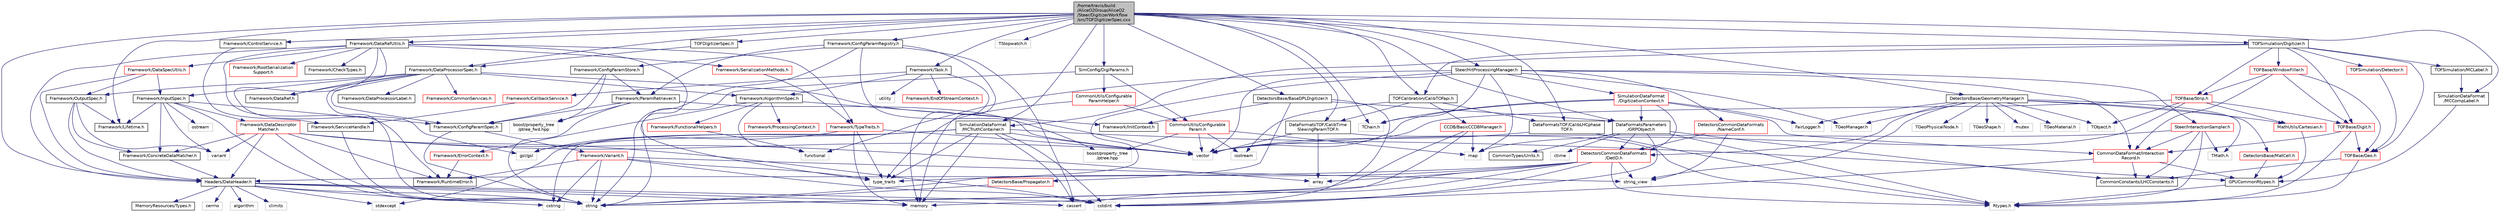 digraph "/home/travis/build/AliceO2Group/AliceO2/Steer/DigitizerWorkflow/src/TOFDigitizerSpec.cxx"
{
 // INTERACTIVE_SVG=YES
  bgcolor="transparent";
  edge [fontname="Helvetica",fontsize="10",labelfontname="Helvetica",labelfontsize="10"];
  node [fontname="Helvetica",fontsize="10",shape=record];
  Node0 [label="/home/travis/build\l/AliceO2Group/AliceO2\l/Steer/DigitizerWorkflow\l/src/TOFDigitizerSpec.cxx",height=0.2,width=0.4,color="black", fillcolor="grey75", style="filled", fontcolor="black"];
  Node0 -> Node1 [color="midnightblue",fontsize="10",style="solid",fontname="Helvetica"];
  Node1 [label="TOFDigitizerSpec.h",height=0.2,width=0.4,color="black",URL="$d7/d11/TOFDigitizerSpec_8h.html"];
  Node1 -> Node2 [color="midnightblue",fontsize="10",style="solid",fontname="Helvetica"];
  Node2 [label="Framework/DataProcessorSpec.h",height=0.2,width=0.4,color="black",URL="$d0/df4/DataProcessorSpec_8h.html"];
  Node2 -> Node3 [color="midnightblue",fontsize="10",style="solid",fontname="Helvetica"];
  Node3 [label="Framework/AlgorithmSpec.h",height=0.2,width=0.4,color="black",URL="$d0/d14/AlgorithmSpec_8h.html"];
  Node3 -> Node4 [color="midnightblue",fontsize="10",style="solid",fontname="Helvetica"];
  Node4 [label="Framework/ProcessingContext.h",height=0.2,width=0.4,color="red",URL="$de/d6a/ProcessingContext_8h.html"];
  Node3 -> Node125 [color="midnightblue",fontsize="10",style="solid",fontname="Helvetica"];
  Node125 [label="Framework/ErrorContext.h",height=0.2,width=0.4,color="red",URL="$d7/dad/ErrorContext_8h.html"];
  Node125 -> Node11 [color="midnightblue",fontsize="10",style="solid",fontname="Helvetica"];
  Node11 [label="Framework/RuntimeError.h",height=0.2,width=0.4,color="black",URL="$d1/d76/RuntimeError_8h.html"];
  Node3 -> Node126 [color="midnightblue",fontsize="10",style="solid",fontname="Helvetica"];
  Node126 [label="Framework/InitContext.h",height=0.2,width=0.4,color="black",URL="$d4/d2b/InitContext_8h.html"];
  Node3 -> Node127 [color="midnightblue",fontsize="10",style="solid",fontname="Helvetica"];
  Node127 [label="Framework/FunctionalHelpers.h",height=0.2,width=0.4,color="red",URL="$de/d9b/FunctionalHelpers_8h.html"];
  Node127 -> Node88 [color="midnightblue",fontsize="10",style="solid",fontname="Helvetica"];
  Node88 [label="functional",height=0.2,width=0.4,color="grey75"];
  Node3 -> Node88 [color="midnightblue",fontsize="10",style="solid",fontname="Helvetica"];
  Node2 -> Node76 [color="midnightblue",fontsize="10",style="solid",fontname="Helvetica"];
  Node76 [label="Framework/ConfigParamSpec.h",height=0.2,width=0.4,color="black",URL="$d0/d1c/ConfigParamSpec_8h.html"];
  Node76 -> Node77 [color="midnightblue",fontsize="10",style="solid",fontname="Helvetica"];
  Node77 [label="Framework/Variant.h",height=0.2,width=0.4,color="red",URL="$de/d56/Variant_8h.html"];
  Node77 -> Node11 [color="midnightblue",fontsize="10",style="solid",fontname="Helvetica"];
  Node77 -> Node24 [color="midnightblue",fontsize="10",style="solid",fontname="Helvetica"];
  Node24 [label="type_traits",height=0.2,width=0.4,color="grey75"];
  Node77 -> Node49 [color="midnightblue",fontsize="10",style="solid",fontname="Helvetica"];
  Node49 [label="cstring",height=0.2,width=0.4,color="grey75"];
  Node77 -> Node47 [color="midnightblue",fontsize="10",style="solid",fontname="Helvetica"];
  Node47 [label="cstdint",height=0.2,width=0.4,color="grey75"];
  Node77 -> Node80 [color="midnightblue",fontsize="10",style="solid",fontname="Helvetica"];
  Node80 [label="string_view",height=0.2,width=0.4,color="grey75"];
  Node77 -> Node52 [color="midnightblue",fontsize="10",style="solid",fontname="Helvetica"];
  Node52 [label="string",height=0.2,width=0.4,color="grey75"];
  Node76 -> Node52 [color="midnightblue",fontsize="10",style="solid",fontname="Helvetica"];
  Node2 -> Node129 [color="midnightblue",fontsize="10",style="solid",fontname="Helvetica"];
  Node129 [label="Framework/DataProcessorLabel.h",height=0.2,width=0.4,color="black",URL="$d1/df2/DataProcessorLabel_8h.html"];
  Node2 -> Node6 [color="midnightblue",fontsize="10",style="solid",fontname="Helvetica"];
  Node6 [label="Framework/DataRef.h",height=0.2,width=0.4,color="black",URL="$d5/dfb/DataRef_8h.html"];
  Node2 -> Node58 [color="midnightblue",fontsize="10",style="solid",fontname="Helvetica"];
  Node58 [label="Framework/InputSpec.h",height=0.2,width=0.4,color="black",URL="$d5/d3f/InputSpec_8h.html"];
  Node58 -> Node55 [color="midnightblue",fontsize="10",style="solid",fontname="Helvetica"];
  Node55 [label="Framework/Lifetime.h",height=0.2,width=0.4,color="black",URL="$dc/dca/Lifetime_8h.html"];
  Node58 -> Node56 [color="midnightblue",fontsize="10",style="solid",fontname="Helvetica"];
  Node56 [label="Framework/ConcreteDataMatcher.h",height=0.2,width=0.4,color="black",URL="$d0/d1b/ConcreteDataMatcher_8h.html"];
  Node56 -> Node46 [color="midnightblue",fontsize="10",style="solid",fontname="Helvetica"];
  Node46 [label="Headers/DataHeader.h",height=0.2,width=0.4,color="black",URL="$dc/dcd/DataHeader_8h.html"];
  Node46 -> Node47 [color="midnightblue",fontsize="10",style="solid",fontname="Helvetica"];
  Node46 -> Node18 [color="midnightblue",fontsize="10",style="solid",fontname="Helvetica"];
  Node18 [label="memory",height=0.2,width=0.4,color="grey75"];
  Node46 -> Node48 [color="midnightblue",fontsize="10",style="solid",fontname="Helvetica"];
  Node48 [label="cassert",height=0.2,width=0.4,color="grey75"];
  Node46 -> Node49 [color="midnightblue",fontsize="10",style="solid",fontname="Helvetica"];
  Node46 -> Node50 [color="midnightblue",fontsize="10",style="solid",fontname="Helvetica"];
  Node50 [label="algorithm",height=0.2,width=0.4,color="grey75"];
  Node46 -> Node51 [color="midnightblue",fontsize="10",style="solid",fontname="Helvetica"];
  Node51 [label="stdexcept",height=0.2,width=0.4,color="grey75"];
  Node46 -> Node52 [color="midnightblue",fontsize="10",style="solid",fontname="Helvetica"];
  Node46 -> Node53 [color="midnightblue",fontsize="10",style="solid",fontname="Helvetica"];
  Node53 [label="climits",height=0.2,width=0.4,color="grey75"];
  Node46 -> Node20 [color="midnightblue",fontsize="10",style="solid",fontname="Helvetica"];
  Node20 [label="MemoryResources/Types.h",height=0.2,width=0.4,color="black",URL="$d7/df8/Types_8h.html"];
  Node46 -> Node54 [color="midnightblue",fontsize="10",style="solid",fontname="Helvetica"];
  Node54 [label="cerrno",height=0.2,width=0.4,color="grey75"];
  Node58 -> Node59 [color="midnightblue",fontsize="10",style="solid",fontname="Helvetica"];
  Node59 [label="Framework/DataDescriptor\lMatcher.h",height=0.2,width=0.4,color="red",URL="$d3/da3/DataDescriptorMatcher_8h.html"];
  Node59 -> Node56 [color="midnightblue",fontsize="10",style="solid",fontname="Helvetica"];
  Node59 -> Node11 [color="midnightblue",fontsize="10",style="solid",fontname="Helvetica"];
  Node59 -> Node46 [color="midnightblue",fontsize="10",style="solid",fontname="Helvetica"];
  Node59 -> Node32 [color="midnightblue",fontsize="10",style="solid",fontname="Helvetica"];
  Node32 [label="array",height=0.2,width=0.4,color="grey75"];
  Node59 -> Node47 [color="midnightblue",fontsize="10",style="solid",fontname="Helvetica"];
  Node59 -> Node52 [color="midnightblue",fontsize="10",style="solid",fontname="Helvetica"];
  Node59 -> Node57 [color="midnightblue",fontsize="10",style="solid",fontname="Helvetica"];
  Node57 [label="variant",height=0.2,width=0.4,color="grey75"];
  Node59 -> Node25 [color="midnightblue",fontsize="10",style="solid",fontname="Helvetica"];
  Node25 [label="vector",height=0.2,width=0.4,color="grey75"];
  Node58 -> Node76 [color="midnightblue",fontsize="10",style="solid",fontname="Helvetica"];
  Node58 -> Node52 [color="midnightblue",fontsize="10",style="solid",fontname="Helvetica"];
  Node58 -> Node81 [color="midnightblue",fontsize="10",style="solid",fontname="Helvetica"];
  Node81 [label="ostream",height=0.2,width=0.4,color="grey75"];
  Node58 -> Node57 [color="midnightblue",fontsize="10",style="solid",fontname="Helvetica"];
  Node2 -> Node45 [color="midnightblue",fontsize="10",style="solid",fontname="Helvetica"];
  Node45 [label="Framework/OutputSpec.h",height=0.2,width=0.4,color="black",URL="$db/d2d/OutputSpec_8h.html"];
  Node45 -> Node46 [color="midnightblue",fontsize="10",style="solid",fontname="Helvetica"];
  Node45 -> Node55 [color="midnightblue",fontsize="10",style="solid",fontname="Helvetica"];
  Node45 -> Node56 [color="midnightblue",fontsize="10",style="solid",fontname="Helvetica"];
  Node45 -> Node57 [color="midnightblue",fontsize="10",style="solid",fontname="Helvetica"];
  Node2 -> Node130 [color="midnightblue",fontsize="10",style="solid",fontname="Helvetica"];
  Node130 [label="Framework/CommonServices.h",height=0.2,width=0.4,color="red",URL="$d8/d02/CommonServices_8h.html"];
  Node2 -> Node52 [color="midnightblue",fontsize="10",style="solid",fontname="Helvetica"];
  Node2 -> Node25 [color="midnightblue",fontsize="10",style="solid",fontname="Helvetica"];
  Node0 -> Node131 [color="midnightblue",fontsize="10",style="solid",fontname="Helvetica"];
  Node131 [label="Framework/ControlService.h",height=0.2,width=0.4,color="black",URL="$d2/d43/ControlService_8h.html"];
  Node131 -> Node107 [color="midnightblue",fontsize="10",style="solid",fontname="Helvetica"];
  Node107 [label="Framework/ServiceHandle.h",height=0.2,width=0.4,color="black",URL="$d3/d28/ServiceHandle_8h.html"];
  Node107 -> Node52 [color="midnightblue",fontsize="10",style="solid",fontname="Helvetica"];
  Node0 -> Node132 [color="midnightblue",fontsize="10",style="solid",fontname="Helvetica"];
  Node132 [label="Framework/ConfigParamRegistry.h",height=0.2,width=0.4,color="black",URL="$de/dc6/ConfigParamRegistry_8h.html"];
  Node132 -> Node133 [color="midnightblue",fontsize="10",style="solid",fontname="Helvetica"];
  Node133 [label="Framework/ParamRetriever.h",height=0.2,width=0.4,color="black",URL="$df/d72/ParamRetriever_8h.html"];
  Node133 -> Node76 [color="midnightblue",fontsize="10",style="solid",fontname="Helvetica"];
  Node133 -> Node134 [color="midnightblue",fontsize="10",style="solid",fontname="Helvetica"];
  Node134 [label="boost/property_tree\l/ptree_fwd.hpp",height=0.2,width=0.4,color="grey75"];
  Node133 -> Node52 [color="midnightblue",fontsize="10",style="solid",fontname="Helvetica"];
  Node133 -> Node25 [color="midnightblue",fontsize="10",style="solid",fontname="Helvetica"];
  Node132 -> Node135 [color="midnightblue",fontsize="10",style="solid",fontname="Helvetica"];
  Node135 [label="Framework/ConfigParamStore.h",height=0.2,width=0.4,color="black",URL="$dd/daf/ConfigParamStore_8h.html"];
  Node135 -> Node133 [color="midnightblue",fontsize="10",style="solid",fontname="Helvetica"];
  Node135 -> Node76 [color="midnightblue",fontsize="10",style="solid",fontname="Helvetica"];
  Node135 -> Node134 [color="midnightblue",fontsize="10",style="solid",fontname="Helvetica"];
  Node132 -> Node116 [color="midnightblue",fontsize="10",style="solid",fontname="Helvetica"];
  Node116 [label="boost/property_tree\l/ptree.hpp",height=0.2,width=0.4,color="grey75"];
  Node132 -> Node18 [color="midnightblue",fontsize="10",style="solid",fontname="Helvetica"];
  Node132 -> Node52 [color="midnightblue",fontsize="10",style="solid",fontname="Helvetica"];
  Node132 -> Node48 [color="midnightblue",fontsize="10",style="solid",fontname="Helvetica"];
  Node0 -> Node2 [color="midnightblue",fontsize="10",style="solid",fontname="Helvetica"];
  Node0 -> Node7 [color="midnightblue",fontsize="10",style="solid",fontname="Helvetica"];
  Node7 [label="Framework/DataRefUtils.h",height=0.2,width=0.4,color="black",URL="$d5/db8/DataRefUtils_8h.html"];
  Node7 -> Node6 [color="midnightblue",fontsize="10",style="solid",fontname="Helvetica"];
  Node7 -> Node8 [color="midnightblue",fontsize="10",style="solid",fontname="Helvetica"];
  Node8 [label="Framework/RootSerialization\lSupport.h",height=0.2,width=0.4,color="red",URL="$db/dff/RootSerializationSupport_8h.html"];
  Node7 -> Node22 [color="midnightblue",fontsize="10",style="solid",fontname="Helvetica"];
  Node22 [label="Framework/SerializationMethods.h",height=0.2,width=0.4,color="red",URL="$d1/d53/SerializationMethods_8h.html",tooltip="Type wrappers for enfording a specific serialization method. "];
  Node22 -> Node23 [color="midnightblue",fontsize="10",style="solid",fontname="Helvetica"];
  Node23 [label="Framework/TypeTraits.h",height=0.2,width=0.4,color="red",URL="$d0/d95/TypeTraits_8h.html"];
  Node23 -> Node24 [color="midnightblue",fontsize="10",style="solid",fontname="Helvetica"];
  Node23 -> Node25 [color="midnightblue",fontsize="10",style="solid",fontname="Helvetica"];
  Node23 -> Node18 [color="midnightblue",fontsize="10",style="solid",fontname="Helvetica"];
  Node23 -> Node29 [color="midnightblue",fontsize="10",style="solid",fontname="Helvetica"];
  Node29 [label="gsl/gsl",height=0.2,width=0.4,color="grey75"];
  Node7 -> Node44 [color="midnightblue",fontsize="10",style="solid",fontname="Helvetica"];
  Node44 [label="Framework/DataSpecUtils.h",height=0.2,width=0.4,color="red",URL="$d6/d68/DataSpecUtils_8h.html"];
  Node44 -> Node45 [color="midnightblue",fontsize="10",style="solid",fontname="Helvetica"];
  Node44 -> Node58 [color="midnightblue",fontsize="10",style="solid",fontname="Helvetica"];
  Node44 -> Node46 [color="midnightblue",fontsize="10",style="solid",fontname="Helvetica"];
  Node7 -> Node23 [color="midnightblue",fontsize="10",style="solid",fontname="Helvetica"];
  Node7 -> Node46 [color="midnightblue",fontsize="10",style="solid",fontname="Helvetica"];
  Node7 -> Node84 [color="midnightblue",fontsize="10",style="solid",fontname="Helvetica"];
  Node84 [label="Framework/CheckTypes.h",height=0.2,width=0.4,color="black",URL="$d1/d00/CheckTypes_8h.html"];
  Node7 -> Node11 [color="midnightblue",fontsize="10",style="solid",fontname="Helvetica"];
  Node7 -> Node29 [color="midnightblue",fontsize="10",style="solid",fontname="Helvetica"];
  Node7 -> Node24 [color="midnightblue",fontsize="10",style="solid",fontname="Helvetica"];
  Node0 -> Node55 [color="midnightblue",fontsize="10",style="solid",fontname="Helvetica"];
  Node0 -> Node136 [color="midnightblue",fontsize="10",style="solid",fontname="Helvetica"];
  Node136 [label="Framework/Task.h",height=0.2,width=0.4,color="black",URL="$df/d4f/Task_8h.html"];
  Node136 -> Node3 [color="midnightblue",fontsize="10",style="solid",fontname="Helvetica"];
  Node136 -> Node137 [color="midnightblue",fontsize="10",style="solid",fontname="Helvetica"];
  Node137 [label="Framework/CallbackService.h",height=0.2,width=0.4,color="red",URL="$d9/d7f/CallbackService_8h.html"];
  Node137 -> Node107 [color="midnightblue",fontsize="10",style="solid",fontname="Helvetica"];
  Node136 -> Node140 [color="midnightblue",fontsize="10",style="solid",fontname="Helvetica"];
  Node140 [label="Framework/EndOfStreamContext.h",height=0.2,width=0.4,color="red",URL="$d0/d77/EndOfStreamContext_8h.html"];
  Node136 -> Node31 [color="midnightblue",fontsize="10",style="solid",fontname="Helvetica"];
  Node31 [label="utility",height=0.2,width=0.4,color="grey75"];
  Node136 -> Node18 [color="midnightblue",fontsize="10",style="solid",fontname="Helvetica"];
  Node0 -> Node46 [color="midnightblue",fontsize="10",style="solid",fontname="Helvetica"];
  Node0 -> Node141 [color="midnightblue",fontsize="10",style="solid",fontname="Helvetica"];
  Node141 [label="TStopwatch.h",height=0.2,width=0.4,color="grey75"];
  Node0 -> Node142 [color="midnightblue",fontsize="10",style="solid",fontname="Helvetica"];
  Node142 [label="Steer/HitProcessingManager.h",height=0.2,width=0.4,color="black",URL="$dd/d40/HitProcessingManager_8h.html"];
  Node142 -> Node143 [color="midnightblue",fontsize="10",style="solid",fontname="Helvetica"];
  Node143 [label="CommonDataFormat/Interaction\lRecord.h",height=0.2,width=0.4,color="red",URL="$d9/d80/InteractionRecord_8h.html"];
  Node143 -> Node144 [color="midnightblue",fontsize="10",style="solid",fontname="Helvetica"];
  Node144 [label="GPUCommonRtypes.h",height=0.2,width=0.4,color="black",URL="$d2/d45/GPUCommonRtypes_8h.html"];
  Node144 -> Node145 [color="midnightblue",fontsize="10",style="solid",fontname="Helvetica"];
  Node145 [label="Rtypes.h",height=0.2,width=0.4,color="grey75"];
  Node143 -> Node47 [color="midnightblue",fontsize="10",style="solid",fontname="Helvetica"];
  Node143 -> Node147 [color="midnightblue",fontsize="10",style="solid",fontname="Helvetica"];
  Node147 [label="CommonConstants/LHCConstants.h",height=0.2,width=0.4,color="black",URL="$d4/dc6/LHCConstants_8h.html",tooltip="Header to collect LHC related constants. "];
  Node142 -> Node148 [color="midnightblue",fontsize="10",style="solid",fontname="Helvetica"];
  Node148 [label="SimulationDataFormat\l/DigitizationContext.h",height=0.2,width=0.4,color="red",URL="$d1/def/DigitizationContext_8h.html"];
  Node148 -> Node25 [color="midnightblue",fontsize="10",style="solid",fontname="Helvetica"];
  Node148 -> Node149 [color="midnightblue",fontsize="10",style="solid",fontname="Helvetica"];
  Node149 [label="TChain.h",height=0.2,width=0.4,color="grey75"];
  Node148 -> Node143 [color="midnightblue",fontsize="10",style="solid",fontname="Helvetica"];
  Node148 -> Node153 [color="midnightblue",fontsize="10",style="solid",fontname="Helvetica"];
  Node153 [label="DetectorsCommonDataFormats\l/DetID.h",height=0.2,width=0.4,color="red",URL="$d6/d31/DetID_8h.html"];
  Node153 -> Node145 [color="midnightblue",fontsize="10",style="solid",fontname="Helvetica"];
  Node153 -> Node32 [color="midnightblue",fontsize="10",style="solid",fontname="Helvetica"];
  Node153 -> Node48 [color="midnightblue",fontsize="10",style="solid",fontname="Helvetica"];
  Node153 -> Node47 [color="midnightblue",fontsize="10",style="solid",fontname="Helvetica"];
  Node153 -> Node80 [color="midnightblue",fontsize="10",style="solid",fontname="Helvetica"];
  Node153 -> Node52 [color="midnightblue",fontsize="10",style="solid",fontname="Helvetica"];
  Node153 -> Node24 [color="midnightblue",fontsize="10",style="solid",fontname="Helvetica"];
  Node153 -> Node46 [color="midnightblue",fontsize="10",style="solid",fontname="Helvetica"];
  Node148 -> Node163 [color="midnightblue",fontsize="10",style="solid",fontname="Helvetica"];
  Node163 [label="DataFormatsParameters\l/GRPObject.h",height=0.2,width=0.4,color="black",URL="$de/d28/GRPObject_8h.html",tooltip="Header of the General Run Parameters object. "];
  Node163 -> Node145 [color="midnightblue",fontsize="10",style="solid",fontname="Helvetica"];
  Node163 -> Node47 [color="midnightblue",fontsize="10",style="solid",fontname="Helvetica"];
  Node163 -> Node164 [color="midnightblue",fontsize="10",style="solid",fontname="Helvetica"];
  Node164 [label="ctime",height=0.2,width=0.4,color="grey75"];
  Node163 -> Node147 [color="midnightblue",fontsize="10",style="solid",fontname="Helvetica"];
  Node163 -> Node165 [color="midnightblue",fontsize="10",style="solid",fontname="Helvetica"];
  Node165 [label="CommonTypes/Units.h",height=0.2,width=0.4,color="black",URL="$da/d58/Units_8h.html",tooltip="Header to collect definitions for different units. "];
  Node163 -> Node153 [color="midnightblue",fontsize="10",style="solid",fontname="Helvetica"];
  Node148 -> Node166 [color="midnightblue",fontsize="10",style="solid",fontname="Helvetica"];
  Node166 [label="FairLogger.h",height=0.2,width=0.4,color="grey75"];
  Node142 -> Node167 [color="midnightblue",fontsize="10",style="solid",fontname="Helvetica"];
  Node167 [label="Steer/InteractionSampler.h",height=0.2,width=0.4,color="red",URL="$df/dff/InteractionSampler_8h.html"];
  Node167 -> Node145 [color="midnightblue",fontsize="10",style="solid",fontname="Helvetica"];
  Node167 -> Node168 [color="midnightblue",fontsize="10",style="solid",fontname="Helvetica"];
  Node168 [label="TMath.h",height=0.2,width=0.4,color="grey75"];
  Node167 -> Node25 [color="midnightblue",fontsize="10",style="solid",fontname="Helvetica"];
  Node167 -> Node143 [color="midnightblue",fontsize="10",style="solid",fontname="Helvetica"];
  Node167 -> Node147 [color="midnightblue",fontsize="10",style="solid",fontname="Helvetica"];
  Node142 -> Node173 [color="midnightblue",fontsize="10",style="solid",fontname="Helvetica"];
  Node173 [label="DetectorsCommonDataFormats\l/NameConf.h",height=0.2,width=0.4,color="red",URL="$d7/d61/NameConf_8h.html",tooltip="Definition of the Names Generator class. "];
  Node173 -> Node153 [color="midnightblue",fontsize="10",style="solid",fontname="Helvetica"];
  Node173 -> Node80 [color="midnightblue",fontsize="10",style="solid",fontname="Helvetica"];
  Node142 -> Node176 [color="midnightblue",fontsize="10",style="solid",fontname="Helvetica"];
  Node176 [label="TGeoManager.h",height=0.2,width=0.4,color="grey75"];
  Node142 -> Node52 [color="midnightblue",fontsize="10",style="solid",fontname="Helvetica"];
  Node142 -> Node25 [color="midnightblue",fontsize="10",style="solid",fontname="Helvetica"];
  Node142 -> Node34 [color="midnightblue",fontsize="10",style="solid",fontname="Helvetica"];
  Node34 [label="map",height=0.2,width=0.4,color="grey75"];
  Node142 -> Node88 [color="midnightblue",fontsize="10",style="solid",fontname="Helvetica"];
  Node142 -> Node149 [color="midnightblue",fontsize="10",style="solid",fontname="Helvetica"];
  Node0 -> Node149 [color="midnightblue",fontsize="10",style="solid",fontname="Helvetica"];
  Node0 -> Node177 [color="midnightblue",fontsize="10",style="solid",fontname="Helvetica"];
  Node177 [label="DetectorsBase/GeometryManager.h",height=0.2,width=0.4,color="black",URL="$db/dcc/Detectors_2Base_2include_2DetectorsBase_2GeometryManager_8h.html"];
  Node177 -> Node176 [color="midnightblue",fontsize="10",style="solid",fontname="Helvetica"];
  Node177 -> Node178 [color="midnightblue",fontsize="10",style="solid",fontname="Helvetica"];
  Node178 [label="TGeoMaterial.h",height=0.2,width=0.4,color="grey75"];
  Node177 -> Node179 [color="midnightblue",fontsize="10",style="solid",fontname="Helvetica"];
  Node179 [label="TGeoPhysicalNode.h",height=0.2,width=0.4,color="grey75"];
  Node177 -> Node180 [color="midnightblue",fontsize="10",style="solid",fontname="Helvetica"];
  Node180 [label="TGeoShape.h",height=0.2,width=0.4,color="grey75"];
  Node177 -> Node168 [color="midnightblue",fontsize="10",style="solid",fontname="Helvetica"];
  Node177 -> Node181 [color="midnightblue",fontsize="10",style="solid",fontname="Helvetica"];
  Node181 [label="TObject.h",height=0.2,width=0.4,color="grey75"];
  Node177 -> Node80 [color="midnightblue",fontsize="10",style="solid",fontname="Helvetica"];
  Node177 -> Node153 [color="midnightblue",fontsize="10",style="solid",fontname="Helvetica"];
  Node177 -> Node166 [color="midnightblue",fontsize="10",style="solid",fontname="Helvetica"];
  Node177 -> Node182 [color="midnightblue",fontsize="10",style="solid",fontname="Helvetica"];
  Node182 [label="MathUtils/Cartesian.h",height=0.2,width=0.4,color="red",URL="$dc/d73/Cartesian_8h.html"];
  Node182 -> Node144 [color="midnightblue",fontsize="10",style="solid",fontname="Helvetica"];
  Node177 -> Node192 [color="midnightblue",fontsize="10",style="solid",fontname="Helvetica"];
  Node192 [label="DetectorsBase/MatCell.h",height=0.2,width=0.4,color="red",URL="$db/dba/MatCell_8h.html",tooltip="Declarations for material properties of the cell (voxel) "];
  Node192 -> Node144 [color="midnightblue",fontsize="10",style="solid",fontname="Helvetica"];
  Node177 -> Node19 [color="midnightblue",fontsize="10",style="solid",fontname="Helvetica"];
  Node19 [label="mutex",height=0.2,width=0.4,color="grey75"];
  Node0 -> Node193 [color="midnightblue",fontsize="10",style="solid",fontname="Helvetica"];
  Node193 [label="TOFSimulation/Digitizer.h",height=0.2,width=0.4,color="black",URL="$d0/d85/TOF_2simulation_2include_2TOFSimulation_2Digitizer_8h.html"];
  Node193 -> Node194 [color="midnightblue",fontsize="10",style="solid",fontname="Helvetica"];
  Node194 [label="TOFBase/Geo.h",height=0.2,width=0.4,color="red",URL="$d4/d54/Geo_8h.html"];
  Node194 -> Node145 [color="midnightblue",fontsize="10",style="solid",fontname="Helvetica"];
  Node194 -> Node147 [color="midnightblue",fontsize="10",style="solid",fontname="Helvetica"];
  Node193 -> Node205 [color="midnightblue",fontsize="10",style="solid",fontname="Helvetica"];
  Node205 [label="TOFBase/Digit.h",height=0.2,width=0.4,color="red",URL="$d1/d90/Detectors_2TOF_2base_2include_2TOFBase_2Digit_8h.html"];
  Node205 -> Node145 [color="midnightblue",fontsize="10",style="solid",fontname="Helvetica"];
  Node205 -> Node194 [color="midnightblue",fontsize="10",style="solid",fontname="Helvetica"];
  Node205 -> Node143 [color="midnightblue",fontsize="10",style="solid",fontname="Helvetica"];
  Node193 -> Node208 [color="midnightblue",fontsize="10",style="solid",fontname="Helvetica"];
  Node208 [label="TOFBase/Strip.h",height=0.2,width=0.4,color="red",URL="$dd/d77/Strip_8h.html"];
  Node208 -> Node205 [color="midnightblue",fontsize="10",style="solid",fontname="Helvetica"];
  Node208 -> Node181 [color="midnightblue",fontsize="10",style="solid",fontname="Helvetica"];
  Node208 -> Node34 [color="midnightblue",fontsize="10",style="solid",fontname="Helvetica"];
  Node208 -> Node25 [color="midnightblue",fontsize="10",style="solid",fontname="Helvetica"];
  Node208 -> Node182 [color="midnightblue",fontsize="10",style="solid",fontname="Helvetica"];
  Node193 -> Node210 [color="midnightblue",fontsize="10",style="solid",fontname="Helvetica"];
  Node210 [label="TOFBase/WindowFiller.h",height=0.2,width=0.4,color="red",URL="$d0/de5/WindowFiller_8h.html"];
  Node210 -> Node194 [color="midnightblue",fontsize="10",style="solid",fontname="Helvetica"];
  Node210 -> Node205 [color="midnightblue",fontsize="10",style="solid",fontname="Helvetica"];
  Node210 -> Node208 [color="midnightblue",fontsize="10",style="solid",fontname="Helvetica"];
  Node210 -> Node143 [color="midnightblue",fontsize="10",style="solid",fontname="Helvetica"];
  Node193 -> Node211 [color="midnightblue",fontsize="10",style="solid",fontname="Helvetica"];
  Node211 [label="TOFSimulation/Detector.h",height=0.2,width=0.4,color="red",URL="$d5/d3c/TOF_2simulation_2include_2TOFSimulation_2Detector_8h.html"];
  Node211 -> Node194 [color="midnightblue",fontsize="10",style="solid",fontname="Helvetica"];
  Node193 -> Node223 [color="midnightblue",fontsize="10",style="solid",fontname="Helvetica"];
  Node223 [label="SimulationDataFormat\l/MCTruthContainer.h",height=0.2,width=0.4,color="black",URL="$db/d14/MCTruthContainer_8h.html",tooltip="Definition of a container to keep Monte Carlo truth external to simulation objects. "];
  Node223 -> Node144 [color="midnightblue",fontsize="10",style="solid",fontname="Helvetica"];
  Node223 -> Node47 [color="midnightblue",fontsize="10",style="solid",fontname="Helvetica"];
  Node223 -> Node48 [color="midnightblue",fontsize="10",style="solid",fontname="Helvetica"];
  Node223 -> Node51 [color="midnightblue",fontsize="10",style="solid",fontname="Helvetica"];
  Node223 -> Node29 [color="midnightblue",fontsize="10",style="solid",fontname="Helvetica"];
  Node223 -> Node24 [color="midnightblue",fontsize="10",style="solid",fontname="Helvetica"];
  Node223 -> Node49 [color="midnightblue",fontsize="10",style="solid",fontname="Helvetica"];
  Node223 -> Node18 [color="midnightblue",fontsize="10",style="solid",fontname="Helvetica"];
  Node223 -> Node25 [color="midnightblue",fontsize="10",style="solid",fontname="Helvetica"];
  Node193 -> Node224 [color="midnightblue",fontsize="10",style="solid",fontname="Helvetica"];
  Node224 [label="TOFSimulation/MCLabel.h",height=0.2,width=0.4,color="black",URL="$df/d5b/Detectors_2TOF_2simulation_2include_2TOFSimulation_2MCLabel_8h.html"];
  Node224 -> Node225 [color="midnightblue",fontsize="10",style="solid",fontname="Helvetica"];
  Node225 [label="SimulationDataFormat\l/MCCompLabel.h",height=0.2,width=0.4,color="black",URL="$d7/dcd/MCCompLabel_8h.html"];
  Node225 -> Node144 [color="midnightblue",fontsize="10",style="solid",fontname="Helvetica"];
  Node193 -> Node226 [color="midnightblue",fontsize="10",style="solid",fontname="Helvetica"];
  Node226 [label="TOFCalibration/CalibTOFapi.h",height=0.2,width=0.4,color="black",URL="$d7/d65/CalibTOFapi_8h.html",tooltip="Class to use TOF calibration (decalibration, calibration) "];
  Node226 -> Node201 [color="midnightblue",fontsize="10",style="solid",fontname="Helvetica"];
  Node201 [label="iostream",height=0.2,width=0.4,color="grey75"];
  Node226 -> Node227 [color="midnightblue",fontsize="10",style="solid",fontname="Helvetica"];
  Node227 [label="CCDB/BasicCCDBManager.h",height=0.2,width=0.4,color="red",URL="$d5/df3/BasicCCDBManager_8h.html"];
  Node227 -> Node52 [color="midnightblue",fontsize="10",style="solid",fontname="Helvetica"];
  Node227 -> Node34 [color="midnightblue",fontsize="10",style="solid",fontname="Helvetica"];
  Node227 -> Node18 [color="midnightblue",fontsize="10",style="solid",fontname="Helvetica"];
  Node226 -> Node234 [color="midnightblue",fontsize="10",style="solid",fontname="Helvetica"];
  Node234 [label="DataFormatsTOF/CalibLHCphase\lTOF.h",height=0.2,width=0.4,color="black",URL="$d8/de0/CalibLHCphaseTOF_8h.html",tooltip="Class to store the output of the matching to TOF for calibration. "];
  Node234 -> Node25 [color="midnightblue",fontsize="10",style="solid",fontname="Helvetica"];
  Node234 -> Node145 [color="midnightblue",fontsize="10",style="solid",fontname="Helvetica"];
  Node226 -> Node235 [color="midnightblue",fontsize="10",style="solid",fontname="Helvetica"];
  Node235 [label="DataFormatsTOF/CalibTime\lSlewingParamTOF.h",height=0.2,width=0.4,color="black",URL="$d3/d81/CalibTimeSlewingParamTOF_8h.html",tooltip="Class to store the output of the matching to TOF for calibration. "];
  Node235 -> Node25 [color="midnightblue",fontsize="10",style="solid",fontname="Helvetica"];
  Node235 -> Node32 [color="midnightblue",fontsize="10",style="solid",fontname="Helvetica"];
  Node235 -> Node145 [color="midnightblue",fontsize="10",style="solid",fontname="Helvetica"];
  Node0 -> Node163 [color="midnightblue",fontsize="10",style="solid",fontname="Helvetica"];
  Node0 -> Node225 [color="midnightblue",fontsize="10",style="solid",fontname="Helvetica"];
  Node0 -> Node223 [color="midnightblue",fontsize="10",style="solid",fontname="Helvetica"];
  Node0 -> Node234 [color="midnightblue",fontsize="10",style="solid",fontname="Helvetica"];
  Node0 -> Node235 [color="midnightblue",fontsize="10",style="solid",fontname="Helvetica"];
  Node0 -> Node226 [color="midnightblue",fontsize="10",style="solid",fontname="Helvetica"];
  Node0 -> Node236 [color="midnightblue",fontsize="10",style="solid",fontname="Helvetica"];
  Node236 [label="SimConfig/DigiParams.h",height=0.2,width=0.4,color="black",URL="$d5/dd5/Common_2SimConfig_2include_2SimConfig_2DigiParams_8h.html"];
  Node236 -> Node200 [color="midnightblue",fontsize="10",style="solid",fontname="Helvetica"];
  Node200 [label="CommonUtils/Configurable\lParam.h",height=0.2,width=0.4,color="red",URL="$db/d2c/ConfigurableParam_8h.html"];
  Node200 -> Node25 [color="midnightblue",fontsize="10",style="solid",fontname="Helvetica"];
  Node200 -> Node34 [color="midnightblue",fontsize="10",style="solid",fontname="Helvetica"];
  Node200 -> Node116 [color="midnightblue",fontsize="10",style="solid",fontname="Helvetica"];
  Node200 -> Node201 [color="midnightblue",fontsize="10",style="solid",fontname="Helvetica"];
  Node236 -> Node202 [color="midnightblue",fontsize="10",style="solid",fontname="Helvetica"];
  Node202 [label="CommonUtils/Configurable\lParamHelper.h",height=0.2,width=0.4,color="red",URL="$da/d6b/ConfigurableParamHelper_8h.html"];
  Node202 -> Node200 [color="midnightblue",fontsize="10",style="solid",fontname="Helvetica"];
  Node202 -> Node24 [color="midnightblue",fontsize="10",style="solid",fontname="Helvetica"];
  Node236 -> Node52 [color="midnightblue",fontsize="10",style="solid",fontname="Helvetica"];
  Node0 -> Node237 [color="midnightblue",fontsize="10",style="solid",fontname="Helvetica"];
  Node237 [label="DetectorsBase/BaseDPLDigitizer.h",height=0.2,width=0.4,color="black",URL="$dd/d36/BaseDPLDigitizer_8h.html",tooltip="Definition of the base digitizer task class. "];
  Node237 -> Node126 [color="midnightblue",fontsize="10",style="solid",fontname="Helvetica"];
  Node237 -> Node238 [color="midnightblue",fontsize="10",style="solid",fontname="Helvetica"];
  Node238 [label="DetectorsBase/Propagator.h",height=0.2,width=0.4,color="red",URL="$d2/df9/Propagator_8h.html"];
  Node238 -> Node52 [color="midnightblue",fontsize="10",style="solid",fontname="Helvetica"];
  Node237 -> Node163 [color="midnightblue",fontsize="10",style="solid",fontname="Helvetica"];
  Node237 -> Node47 [color="midnightblue",fontsize="10",style="solid",fontname="Helvetica"];
}
